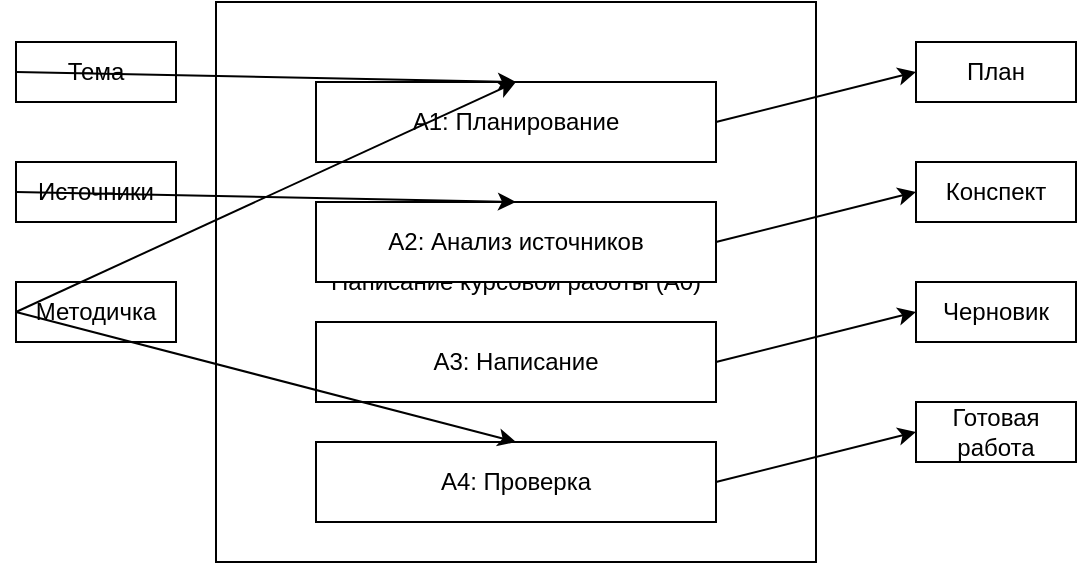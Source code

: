 <mxfile name="IDEF.drawio" type="device">
  <diagram name="Страница-1" id="0">
    <mxGraphModel dx="946" dy="532" grid="1" gridSize="10" guides="1" tooltips="1" connect="1" arrows="1" fold="1" page="1" pageScale="1" pageWidth="827" pageHeight="1169" math="0" shadow="0">
      <root>
        <mxCell id="0" />
        <mxCell id="1" parent="0" />
        <mxCell id="A0" value="Написание курсовой работы (A0)" style="rounded=0;whiteSpace=wrap;html=1;fillColor=#ffffff;strokeColor=#000000;" vertex="1" parent="1">
          <mxGeometry x="260" y="160" width="300" height="280" as="geometry" />
        </mxCell>
        <mxCell id="A1" value="A1: Планирование" style="rounded=0;whiteSpace=wrap;html=1;fillColor=#ffffff;strokeColor=#000000;" vertex="1" parent="A0">
          <mxGeometry x="50" y="40" width="200" height="40" as="geometry" />
        </mxCell>
        <mxCell id="A2" value="A2: Анализ источников" style="rounded=0;whiteSpace=wrap;html=1;fillColor=#ffffff;strokeColor=#000000;" vertex="1" parent="A0">
          <mxGeometry x="50" y="100" width="200" height="40" as="geometry" />
        </mxCell>
        <mxCell id="A3" value="A3: Написание" style="rounded=0;whiteSpace=wrap;html=1;fillColor=#ffffff;strokeColor=#000000;" vertex="1" parent="A0">
          <mxGeometry x="50" y="160" width="200" height="40" as="geometry" />
        </mxCell>
        <mxCell id="A4" value="A4: Проверка" style="rounded=0;whiteSpace=wrap;html=1;fillColor=#ffffff;strokeColor=#000000;" vertex="1" parent="A0">
          <mxGeometry x="50" y="220" width="200" height="40" as="geometry" />
        </mxCell>
        <mxCell id="Тема" value="Тема" style="rounded=0;whiteSpace=wrap;html=1;" vertex="1" parent="1">
          <mxGeometry x="160" y="180" width="80" height="30" as="geometry" />
        </mxCell>
        <mxCell id="edge1" style="edgeStyle=none;html=1;exitX=0;exitY=0.5;exitDx=0;exitDy=0;entryX=0.5;entryY=0;entryDx=0;entryDy=0;" edge="1" parent="1" source="Тема" target="A1">
          <mxGeometry relative="1" as="geometry" />
        </mxCell>
        <mxCell id="Источники" value="Источники" style="rounded=0;whiteSpace=wrap;html=1;" vertex="1" parent="1">
          <mxGeometry x="160" y="240" width="80" height="30" as="geometry" />
        </mxCell>
        <mxCell id="edge2" style="edgeStyle=none;html=1;exitX=0;exitY=0.5;exitDx=0;exitDy=0;entryX=0.5;entryY=0;entryDx=0;entryDy=0;" edge="1" parent="1" source="Источники" target="A2">
          <mxGeometry relative="1" as="geometry" />
        </mxCell>
        <mxCell id="Методичка" value="Методичка" style="rounded=0;whiteSpace=wrap;html=1;" vertex="1" parent="1">
          <mxGeometry x="160" y="300" width="80" height="30" as="geometry" />
        </mxCell>
        <mxCell id="edge3" style="edgeStyle=none;html=1;exitX=0;exitY=0.5;exitDx=0;exitDy=0;entryX=0.5;entryY=0;entryDx=0;entryDy=0;" edge="1" parent="1" source="Методичка" target="A1">
          <mxGeometry relative="1" as="geometry" />
        </mxCell>
        <mxCell id="edge4" style="edgeStyle=none;html=1;exitX=0;exitY=0.5;exitDx=0;exitDy=0;entryX=0.5;entryY=0;entryDx=0;entryDy=0;" edge="1" parent="1" source="Методичка" target="A4">
          <mxGeometry relative="1" as="geometry" />
        </mxCell>
        <mxCell id="План" value="План" style="rounded=0;whiteSpace=wrap;html=1;" vertex="1" parent="1">
          <mxGeometry x="610" y="180" width="80" height="30" as="geometry" />
        </mxCell>
        <mxCell id="edge5" style="edgeStyle=none;html=1;exitX=1;exitY=0.5;exitDx=0;exitDy=0;entryX=0;entryY=0.5;entryDx=0;entryDy=0;" edge="1" parent="1" source="A1" target="План">
          <mxGeometry relative="1" as="geometry" />
        </mxCell>
        <mxCell id="Конспект" value="Конспект" style="rounded=0;whiteSpace=wrap;html=1;" vertex="1" parent="1">
          <mxGeometry x="610" y="240" width="80" height="30" as="geometry" />
        </mxCell>
        <mxCell id="edge6" style="edgeStyle=none;html=1;exitX=1;exitY=0.5;exitDx=0;exitDy=0;entryX=0;entryY=0.5;entryDx=0;entryDy=0;" edge="1" parent="1" source="A2" target="Конспект">
          <mxGeometry relative="1" as="geometry" />
        </mxCell>
        <mxCell id="Черновик" value="Черновик" style="rounded=0;whiteSpace=wrap;html=1;" vertex="1" parent="1">
          <mxGeometry x="610" y="300" width="80" height="30" as="geometry" />
        </mxCell>
        <mxCell id="edge7" style="edgeStyle=none;html=1;exitX=1;exitY=0.5;exitDx=0;exitDy=0;entryX=0;entryY=0.5;entryDx=0;entryDy=0;" edge="1" parent="1" source="A3" target="Черновик">
          <mxGeometry relative="1" as="geometry" />
        </mxCell>
        <mxCell id="Готовая_работа" value="Готовая работа" style="rounded=0;whiteSpace=wrap;html=1;" vertex="1" parent="1">
          <mxGeometry x="610" y="360" width="80" height="30" as="geometry" />
        </mxCell>
        <mxCell id="edge8" style="edgeStyle=none;html=1;exitX=1;exitY=0.5;exitDx=0;exitDy=0;entryX=0;entryY=0.5;entryDx=0;entryDy=0;" edge="1" parent="1" source="A4" target="Готовая_работа">
          <mxGeometry relative="1" as="geometry" />
        </mxCell>
      </root>
    </mxGraphModel>
  </diagram>
</mxfile>
